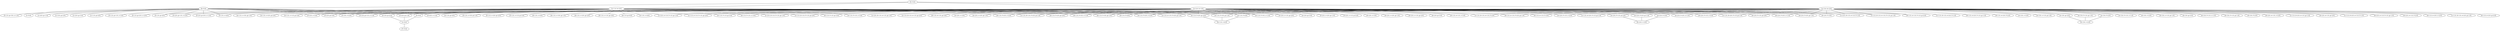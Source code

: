 graph {
	"{S=5.0}" ["state"="{S=5.0}"];
	"{a=3.0, b=2.0}" ["state"="{a=3.0, b=2.0}"];
	"{a=2.0, b=3.0}" ["state"="{a=2.0, b=3.0}"];
	"{a=1.0, b=4.0}" ["state"="{a=1.0, b=4.0}"];
	"{b=5.0}" ["state"="{b=5.0}"];
	"{c=5.0}" ["state"="{c=5.0}"];
	"{c=4.0, g=1.0}" ["state"="{c=4.0, g=1.0}"];
	"{c=3.0, g=2.0}" ["state"="{c=3.0, g=2.0}"];
	"{c=2.0, g=3.0}" ["state"="{c=2.0, g=3.0}"];
	"{c=1.0, g=4.0}" ["state"="{c=1.0, g=4.0}"];
	"{f=1.0, c=4.0}" ["state"="{f=1.0, c=4.0}"];
	"{f=1.0, g=1.0, c=3.0}" ["state"="{f=1.0, g=1.0, c=3.0}"];
	"{f=1.0, g=2.0, c=2.0}" ["state"="{f=1.0, g=2.0, c=2.0}"];
	"{f=1.0, g=3.0, c=1.0}" ["state"="{f=1.0, g=3.0, c=1.0}"];
	"{f=1.0, g=4.0}" ["state"="{f=1.0, g=4.0}"];
	"{f=2.0, c=3.0}" ["state"="{f=2.0, c=3.0}"];
	"{f=2.0, g=1.0, c=2.0}" ["state"="{f=2.0, g=1.0, c=2.0}"];
	"{f=2.0, g=2.0, c=1.0}" ["state"="{f=2.0, g=2.0, c=1.0}"];
	"{f=2.0, g=3.0}" ["state"="{f=2.0, g=3.0}"];
	"{f=3.0, c=2.0}" ["state"="{f=3.0, c=2.0}"];
	"{f=3.0, g=1.0, c=1.0}" ["state"="{f=3.0, g=1.0, c=1.0}"];
	"{f=3.0, g=2.0}" ["state"="{f=3.0, g=2.0}"];
	"{f=4.0, c=1.0}" ["state"="{f=4.0, c=1.0}"];
	"{f=4.0, g=1.0}" ["state"="{f=4.0, g=1.0}"];
	"{f=5.0}" ["state"="{f=5.0}"];
	"{i=5.0}" ["state"="{i=5.0}"];
	"{T=5.0}" ["state"="{T=5.0}"];
	"{d=1.0, c=4.0}" ["state"="{d=1.0, c=4.0}"];
	"{d=1.0, c=3.0, g=1.0}" ["state"="{d=1.0, c=3.0, g=1.0}"];
	"{d=1.0, c=2.0, g=2.0}" ["state"="{d=1.0, c=2.0, g=2.0}"];
	"{d=1.0, c=1.0, g=3.0}" ["state"="{d=1.0, c=1.0, g=3.0}"];
	"{d=1.0, g=4.0}" ["state"="{d=1.0, g=4.0}"];
	"{d=1.0, f=1.0, c=3.0}" ["state"="{d=1.0, f=1.0, c=3.0}"];
	"{c=2.0, d=1.0, f=1.0, g=1.0}" ["state"="{c=2.0, d=1.0, f=1.0, g=1.0}"];
	"{c=1.0, d=1.0, f=1.0, g=2.0}" ["state"="{c=1.0, d=1.0, f=1.0, g=2.0}"];
	"{d=1.0, f=1.0, g=3.0}" ["state"="{d=1.0, f=1.0, g=3.0}"];
	"{d=1.0, f=2.0, c=2.0}" ["state"="{d=1.0, f=2.0, c=2.0}"];
	"{c=1.0, d=1.0, f=2.0, g=1.0}" ["state"="{c=1.0, d=1.0, f=2.0, g=1.0}"];
	"{d=1.0, f=2.0, g=2.0}" ["state"="{d=1.0, f=2.0, g=2.0}"];
	"{d=1.0, f=3.0, c=1.0}" ["state"="{d=1.0, f=3.0, c=1.0}"];
	"{d=1.0, f=3.0, g=1.0}" ["state"="{d=1.0, f=3.0, g=1.0}"];
	"{d=1.0, f=4.0}" ["state"="{d=1.0, f=4.0}"];
	"{e=1.0, c=4.0}" ["state"="{e=1.0, c=4.0}"];
	"{e=1.0, c=3.0, g=1.0}" ["state"="{e=1.0, c=3.0, g=1.0}"];
	"{e=1.0, c=2.0, g=2.0}" ["state"="{e=1.0, c=2.0, g=2.0}"];
	"{e=1.0, c=1.0, g=3.0}" ["state"="{e=1.0, c=1.0, g=3.0}"];
	"{e=1.0, g=4.0}" ["state"="{e=1.0, g=4.0}"];
	"{e=1.0, f=1.0, c=3.0}" ["state"="{e=1.0, f=1.0, c=3.0}"];
	"{c=2.0, e=1.0, f=1.0, g=1.0}" ["state"="{c=2.0, e=1.0, f=1.0, g=1.0}"];
	"{c=1.0, e=1.0, f=1.0, g=2.0}" ["state"="{c=1.0, e=1.0, f=1.0, g=2.0}"];
	"{e=1.0, f=1.0, g=3.0}" ["state"="{e=1.0, f=1.0, g=3.0}"];
	"{e=1.0, f=2.0, c=2.0}" ["state"="{e=1.0, f=2.0, c=2.0}"];
	"{c=1.0, e=1.0, f=2.0, g=1.0}" ["state"="{c=1.0, e=1.0, f=2.0, g=1.0}"];
	"{e=1.0, f=2.0, g=2.0}" ["state"="{e=1.0, f=2.0, g=2.0}"];
	"{e=1.0, f=3.0, c=1.0}" ["state"="{e=1.0, f=3.0, c=1.0}"];
	"{e=1.0, f=3.0, g=1.0}" ["state"="{e=1.0, f=3.0, g=1.0}"];
	"{e=1.0, f=4.0}" ["state"="{e=1.0, f=4.0}"];
	"{f=1.0, c=3.0, g=1.0}" ["state"="{f=1.0, c=3.0, g=1.0}"];
	"{f=1.0, c=2.0, g=2.0}" ["state"="{f=1.0, c=2.0, g=2.0}"];
	"{f=1.0, c=1.0, g=3.0}" ["state"="{f=1.0, c=1.0, g=3.0}"];
	"{h=1.0, i=4.0}" ["state"="{h=1.0, i=4.0}"];
	"{d=2.0, c=3.0}" ["state"="{d=2.0, c=3.0}"];
	"{d=2.0, c=2.0, g=1.0}" ["state"="{d=2.0, c=2.0, g=1.0}"];
	"{d=2.0, c=1.0, g=2.0}" ["state"="{d=2.0, c=1.0, g=2.0}"];
	"{d=2.0, g=3.0}" ["state"="{d=2.0, g=3.0}"];
	"{d=2.0, f=1.0, c=2.0}" ["state"="{d=2.0, f=1.0, c=2.0}"];
	"{c=1.0, d=2.0, f=1.0, g=1.0}" ["state"="{c=1.0, d=2.0, f=1.0, g=1.0}"];
	"{d=2.0, f=1.0, g=2.0}" ["state"="{d=2.0, f=1.0, g=2.0}"];
	"{d=2.0, f=2.0, c=1.0}" ["state"="{d=2.0, f=2.0, c=1.0}"];
	"{d=2.0, f=2.0, g=1.0}" ["state"="{d=2.0, f=2.0, g=1.0}"];
	"{d=2.0, f=3.0}" ["state"="{d=2.0, f=3.0}"];
	"{d=1.0, e=1.0, c=3.0}" ["state"="{d=1.0, e=1.0, c=3.0}"];
	"{c=2.0, d=1.0, e=1.0, g=1.0}" ["state"="{c=2.0, d=1.0, e=1.0, g=1.0}"];
	"{c=1.0, d=1.0, e=1.0, g=2.0}" ["state"="{c=1.0, d=1.0, e=1.0, g=2.0}"];
	"{d=1.0, e=1.0, g=3.0}" ["state"="{d=1.0, e=1.0, g=3.0}"];
	"{c=2.0, d=1.0, e=1.0, f=1.0}" ["state"="{c=2.0, d=1.0, e=1.0, f=1.0}"];
	"{c=1.0, d=1.0, e=1.0, f=1.0, g=1.0}" ["state"="{c=1.0, d=1.0, e=1.0, f=1.0, g=1.0}"];
	"{d=1.0, e=1.0, f=1.0, g=2.0}" ["state"="{d=1.0, e=1.0, f=1.0, g=2.0}"];
	"{c=1.0, d=1.0, e=1.0, f=2.0}" ["state"="{c=1.0, d=1.0, e=1.0, f=2.0}"];
	"{d=1.0, e=1.0, f=2.0, g=1.0}" ["state"="{d=1.0, e=1.0, f=2.0, g=1.0}"];
	"{d=1.0, e=1.0, f=3.0}" ["state"="{d=1.0, e=1.0, f=3.0}"];
	"{e=2.0, c=3.0}" ["state"="{e=2.0, c=3.0}"];
	"{e=2.0, c=2.0, g=1.0}" ["state"="{e=2.0, c=2.0, g=1.0}"];
	"{e=2.0, c=1.0, g=2.0}" ["state"="{e=2.0, c=1.0, g=2.0}"];
	"{e=2.0, g=3.0}" ["state"="{e=2.0, g=3.0}"];
	"{e=2.0, f=1.0, c=2.0}" ["state"="{e=2.0, f=1.0, c=2.0}"];
	"{c=1.0, e=2.0, f=1.0, g=1.0}" ["state"="{c=1.0, e=2.0, f=1.0, g=1.0}"];
	"{e=2.0, f=1.0, g=2.0}" ["state"="{e=2.0, f=1.0, g=2.0}"];
	"{e=2.0, f=2.0, c=1.0}" ["state"="{e=2.0, f=2.0, c=1.0}"];
	"{e=2.0, f=2.0, g=1.0}" ["state"="{e=2.0, f=2.0, g=1.0}"];
	"{e=2.0, f=3.0}" ["state"="{e=2.0, f=3.0}"];
	"{f=2.0, c=2.0, g=1.0}" ["state"="{f=2.0, c=2.0, g=1.0}"];
	"{f=2.0, c=1.0, g=2.0}" ["state"="{f=2.0, c=1.0, g=2.0}"];
	"{h=2.0, i=3.0}" ["state"="{h=2.0, i=3.0}"];
	"{d=3.0, c=2.0}" ["state"="{d=3.0, c=2.0}"];
	"{d=3.0, c=1.0, g=1.0}" ["state"="{d=3.0, c=1.0, g=1.0}"];
	"{d=3.0, g=2.0}" ["state"="{d=3.0, g=2.0}"];
	"{d=3.0, f=1.0, c=1.0}" ["state"="{d=3.0, f=1.0, c=1.0}"];
	"{d=3.0, f=1.0, g=1.0}" ["state"="{d=3.0, f=1.0, g=1.0}"];
	"{d=3.0, f=2.0}" ["state"="{d=3.0, f=2.0}"];
	"{d=2.0, e=1.0, c=2.0}" ["state"="{d=2.0, e=1.0, c=2.0}"];
	"{c=1.0, d=2.0, e=1.0, g=1.0}" ["state"="{c=1.0, d=2.0, e=1.0, g=1.0}"];
	"{d=2.0, e=1.0, g=2.0}" ["state"="{d=2.0, e=1.0, g=2.0}"];
	"{c=1.0, d=2.0, e=1.0, f=1.0}" ["state"="{c=1.0, d=2.0, e=1.0, f=1.0}"];
	"{d=2.0, e=1.0, f=1.0, g=1.0}" ["state"="{d=2.0, e=1.0, f=1.0, g=1.0}"];
	"{d=2.0, e=1.0, f=2.0}" ["state"="{d=2.0, e=1.0, f=2.0}"];
	"{d=1.0, e=2.0, c=2.0}" ["state"="{d=1.0, e=2.0, c=2.0}"];
	"{c=1.0, d=1.0, e=2.0, g=1.0}" ["state"="{c=1.0, d=1.0, e=2.0, g=1.0}"];
	"{d=1.0, e=2.0, g=2.0}" ["state"="{d=1.0, e=2.0, g=2.0}"];
	"{c=1.0, d=1.0, e=2.0, f=1.0}" ["state"="{c=1.0, d=1.0, e=2.0, f=1.0}"];
	"{d=1.0, e=2.0, f=1.0, g=1.0}" ["state"="{d=1.0, e=2.0, f=1.0, g=1.0}"];
	"{d=1.0, e=2.0, f=2.0}" ["state"="{d=1.0, e=2.0, f=2.0}"];
	"{e=3.0, c=2.0}" ["state"="{e=3.0, c=2.0}"];
	"{e=3.0, c=1.0, g=1.0}" ["state"="{e=3.0, c=1.0, g=1.0}"];
	"{e=3.0, g=2.0}" ["state"="{e=3.0, g=2.0}"];
	"{e=3.0, f=1.0, c=1.0}" ["state"="{e=3.0, f=1.0, c=1.0}"];
	"{e=3.0, f=1.0, g=1.0}" ["state"="{e=3.0, f=1.0, g=1.0}"];
	"{e=3.0, f=2.0}" ["state"="{e=3.0, f=2.0}"];
	"{h=3.0, i=2.0}" ["state"="{h=3.0, i=2.0}"];
	"{S=5.0}" -- "{a=3.0, b=2.0}" ;
	"{S=5.0}" -- "{a=2.0, b=3.0}" ;
	"{S=5.0}" -- "{a=1.0, b=4.0}" ;
	"{S=5.0}" -- "{b=5.0}" ;
	"{b=5.0}" -- "{c=5.0}" ;
	"{b=5.0}" -- "{c=4.0, g=1.0}" ;
	"{b=5.0}" -- "{c=3.0, g=2.0}" ;
	"{b=5.0}" -- "{c=2.0, g=3.0}" ;
	"{b=5.0}" -- "{c=1.0, g=4.0}" ;
	"{b=5.0}" -- "{f=1.0, c=4.0}" ;
	"{b=5.0}" -- "{f=1.0, g=1.0, c=3.0}" ;
	"{b=5.0}" -- "{f=1.0, g=2.0, c=2.0}" ;
	"{b=5.0}" -- "{f=1.0, g=3.0, c=1.0}" ;
	"{b=5.0}" -- "{f=1.0, g=4.0}" ;
	"{b=5.0}" -- "{f=2.0, c=3.0}" ;
	"{b=5.0}" -- "{f=2.0, g=1.0, c=2.0}" ;
	"{b=5.0}" -- "{f=2.0, g=2.0, c=1.0}" ;
	"{b=5.0}" -- "{f=2.0, g=3.0}" ;
	"{b=5.0}" -- "{f=3.0, c=2.0}" ;
	"{b=5.0}" -- "{f=3.0, g=1.0, c=1.0}" ;
	"{b=5.0}" -- "{f=3.0, g=2.0}" ;
	"{b=5.0}" -- "{f=4.0, c=1.0}" ;
	"{b=5.0}" -- "{f=4.0, g=1.0}" ;
	"{b=5.0}" -- "{f=5.0}" ;
	"{f=5.0}" -- "{i=5.0}" ;
	"{i=5.0}" -- "{T=5.0}" ;
	"{f=4.0, g=1.0}" -- "{i=5.0}" ;
	"{f=3.0, g=2.0}" -- "{i=5.0}" ;
	"{a=1.0, b=4.0}" -- "{d=1.0, c=4.0}" ;
	"{a=1.0, b=4.0}" -- "{d=1.0, c=3.0, g=1.0}" ;
	"{a=1.0, b=4.0}" -- "{d=1.0, c=2.0, g=2.0}" ;
	"{a=1.0, b=4.0}" -- "{d=1.0, c=1.0, g=3.0}" ;
	"{a=1.0, b=4.0}" -- "{d=1.0, g=4.0}" ;
	"{a=1.0, b=4.0}" -- "{d=1.0, f=1.0, c=3.0}" ;
	"{a=1.0, b=4.0}" -- "{c=2.0, d=1.0, f=1.0, g=1.0}" ;
	"{a=1.0, b=4.0}" -- "{c=1.0, d=1.0, f=1.0, g=2.0}" ;
	"{a=1.0, b=4.0}" -- "{d=1.0, f=1.0, g=3.0}" ;
	"{a=1.0, b=4.0}" -- "{d=1.0, f=2.0, c=2.0}" ;
	"{a=1.0, b=4.0}" -- "{c=1.0, d=1.0, f=2.0, g=1.0}" ;
	"{a=1.0, b=4.0}" -- "{d=1.0, f=2.0, g=2.0}" ;
	"{a=1.0, b=4.0}" -- "{d=1.0, f=3.0, c=1.0}" ;
	"{a=1.0, b=4.0}" -- "{d=1.0, f=3.0, g=1.0}" ;
	"{a=1.0, b=4.0}" -- "{d=1.0, f=4.0}" ;
	"{a=1.0, b=4.0}" -- "{e=1.0, c=4.0}" ;
	"{a=1.0, b=4.0}" -- "{e=1.0, c=3.0, g=1.0}" ;
	"{a=1.0, b=4.0}" -- "{e=1.0, c=2.0, g=2.0}" ;
	"{a=1.0, b=4.0}" -- "{e=1.0, c=1.0, g=3.0}" ;
	"{a=1.0, b=4.0}" -- "{e=1.0, g=4.0}" ;
	"{a=1.0, b=4.0}" -- "{e=1.0, f=1.0, c=3.0}" ;
	"{a=1.0, b=4.0}" -- "{c=2.0, e=1.0, f=1.0, g=1.0}" ;
	"{a=1.0, b=4.0}" -- "{c=1.0, e=1.0, f=1.0, g=2.0}" ;
	"{a=1.0, b=4.0}" -- "{e=1.0, f=1.0, g=3.0}" ;
	"{a=1.0, b=4.0}" -- "{e=1.0, f=2.0, c=2.0}" ;
	"{a=1.0, b=4.0}" -- "{c=1.0, e=1.0, f=2.0, g=1.0}" ;
	"{a=1.0, b=4.0}" -- "{e=1.0, f=2.0, g=2.0}" ;
	"{a=1.0, b=4.0}" -- "{e=1.0, f=3.0, c=1.0}" ;
	"{a=1.0, b=4.0}" -- "{e=1.0, f=3.0, g=1.0}" ;
	"{a=1.0, b=4.0}" -- "{e=1.0, f=4.0}" ;
	"{a=1.0, b=4.0}" -- "{f=1.0, c=4.0}" ;
	"{a=1.0, b=4.0}" -- "{f=1.0, c=3.0, g=1.0}" ;
	"{a=1.0, b=4.0}" -- "{f=1.0, c=2.0, g=2.0}" ;
	"{a=1.0, b=4.0}" -- "{f=1.0, c=1.0, g=3.0}" ;
	"{a=1.0, b=4.0}" -- "{f=1.0, g=4.0}" ;
	"{a=1.0, b=4.0}" -- "{f=2.0, c=3.0}" ;
	"{a=1.0, b=4.0}" -- "{f=2.0, g=1.0, c=2.0}" ;
	"{a=1.0, b=4.0}" -- "{f=2.0, g=2.0, c=1.0}" ;
	"{a=1.0, b=4.0}" -- "{f=2.0, g=3.0}" ;
	"{a=1.0, b=4.0}" -- "{f=3.0, c=2.0}" ;
	"{a=1.0, b=4.0}" -- "{f=3.0, g=1.0, c=1.0}" ;
	"{a=1.0, b=4.0}" -- "{f=3.0, g=2.0}" ;
	"{a=1.0, b=4.0}" -- "{f=4.0, c=1.0}" ;
	"{a=1.0, b=4.0}" -- "{f=4.0, g=1.0}" ;
	"{a=1.0, b=4.0}" -- "{f=5.0}" ;
	"{e=1.0, f=4.0}" -- "{h=1.0, i=4.0}" ;
	"{e=1.0, f=3.0, g=1.0}" -- "{h=1.0, i=4.0}" ;
	"{e=1.0, f=2.0, g=2.0}" -- "{h=1.0, i=4.0}" ;
	"{a=2.0, b=3.0}" -- "{d=2.0, c=3.0}" ;
	"{a=2.0, b=3.0}" -- "{d=2.0, c=2.0, g=1.0}" ;
	"{a=2.0, b=3.0}" -- "{d=2.0, c=1.0, g=2.0}" ;
	"{a=2.0, b=3.0}" -- "{d=2.0, g=3.0}" ;
	"{a=2.0, b=3.0}" -- "{d=2.0, f=1.0, c=2.0}" ;
	"{a=2.0, b=3.0}" -- "{c=1.0, d=2.0, f=1.0, g=1.0}" ;
	"{a=2.0, b=3.0}" -- "{d=2.0, f=1.0, g=2.0}" ;
	"{a=2.0, b=3.0}" -- "{d=2.0, f=2.0, c=1.0}" ;
	"{a=2.0, b=3.0}" -- "{d=2.0, f=2.0, g=1.0}" ;
	"{a=2.0, b=3.0}" -- "{d=2.0, f=3.0}" ;
	"{a=2.0, b=3.0}" -- "{d=1.0, e=1.0, c=3.0}" ;
	"{a=2.0, b=3.0}" -- "{c=2.0, d=1.0, e=1.0, g=1.0}" ;
	"{a=2.0, b=3.0}" -- "{c=1.0, d=1.0, e=1.0, g=2.0}" ;
	"{a=2.0, b=3.0}" -- "{d=1.0, e=1.0, g=3.0}" ;
	"{a=2.0, b=3.0}" -- "{c=2.0, d=1.0, e=1.0, f=1.0}" ;
	"{a=2.0, b=3.0}" -- "{c=1.0, d=1.0, e=1.0, f=1.0, g=1.0}" ;
	"{a=2.0, b=3.0}" -- "{d=1.0, e=1.0, f=1.0, g=2.0}" ;
	"{a=2.0, b=3.0}" -- "{c=1.0, d=1.0, e=1.0, f=2.0}" ;
	"{a=2.0, b=3.0}" -- "{d=1.0, e=1.0, f=2.0, g=1.0}" ;
	"{a=2.0, b=3.0}" -- "{d=1.0, e=1.0, f=3.0}" ;
	"{a=2.0, b=3.0}" -- "{e=2.0, c=3.0}" ;
	"{a=2.0, b=3.0}" -- "{e=2.0, c=2.0, g=1.0}" ;
	"{a=2.0, b=3.0}" -- "{e=2.0, c=1.0, g=2.0}" ;
	"{a=2.0, b=3.0}" -- "{e=2.0, g=3.0}" ;
	"{a=2.0, b=3.0}" -- "{e=2.0, f=1.0, c=2.0}" ;
	"{a=2.0, b=3.0}" -- "{c=1.0, e=2.0, f=1.0, g=1.0}" ;
	"{a=2.0, b=3.0}" -- "{e=2.0, f=1.0, g=2.0}" ;
	"{a=2.0, b=3.0}" -- "{e=2.0, f=2.0, c=1.0}" ;
	"{a=2.0, b=3.0}" -- "{e=2.0, f=2.0, g=1.0}" ;
	"{a=2.0, b=3.0}" -- "{e=2.0, f=3.0}" ;
	"{a=2.0, b=3.0}" -- "{d=1.0, f=1.0, c=3.0}" ;
	"{a=2.0, b=3.0}" -- "{c=2.0, d=1.0, f=1.0, g=1.0}" ;
	"{a=2.0, b=3.0}" -- "{c=1.0, d=1.0, f=1.0, g=2.0}" ;
	"{a=2.0, b=3.0}" -- "{d=1.0, f=1.0, g=3.0}" ;
	"{a=2.0, b=3.0}" -- "{d=1.0, f=2.0, c=2.0}" ;
	"{a=2.0, b=3.0}" -- "{c=1.0, d=1.0, f=2.0, g=1.0}" ;
	"{a=2.0, b=3.0}" -- "{d=1.0, f=2.0, g=2.0}" ;
	"{a=2.0, b=3.0}" -- "{d=1.0, f=3.0, c=1.0}" ;
	"{a=2.0, b=3.0}" -- "{d=1.0, f=3.0, g=1.0}" ;
	"{a=2.0, b=3.0}" -- "{d=1.0, f=4.0}" ;
	"{a=2.0, b=3.0}" -- "{e=1.0, f=1.0, c=3.0}" ;
	"{a=2.0, b=3.0}" -- "{c=2.0, e=1.0, f=1.0, g=1.0}" ;
	"{a=2.0, b=3.0}" -- "{c=1.0, e=1.0, f=1.0, g=2.0}" ;
	"{a=2.0, b=3.0}" -- "{e=1.0, f=1.0, g=3.0}" ;
	"{a=2.0, b=3.0}" -- "{e=1.0, f=2.0, c=2.0}" ;
	"{a=2.0, b=3.0}" -- "{c=1.0, e=1.0, f=2.0, g=1.0}" ;
	"{a=2.0, b=3.0}" -- "{e=1.0, f=2.0, g=2.0}" ;
	"{a=2.0, b=3.0}" -- "{e=1.0, f=3.0, c=1.0}" ;
	"{a=2.0, b=3.0}" -- "{e=1.0, f=3.0, g=1.0}" ;
	"{a=2.0, b=3.0}" -- "{e=1.0, f=4.0}" ;
	"{a=2.0, b=3.0}" -- "{f=2.0, c=3.0}" ;
	"{a=2.0, b=3.0}" -- "{f=2.0, c=2.0, g=1.0}" ;
	"{a=2.0, b=3.0}" -- "{f=2.0, c=1.0, g=2.0}" ;
	"{a=2.0, b=3.0}" -- "{f=2.0, g=3.0}" ;
	"{a=2.0, b=3.0}" -- "{f=3.0, c=2.0}" ;
	"{a=2.0, b=3.0}" -- "{f=3.0, g=1.0, c=1.0}" ;
	"{a=2.0, b=3.0}" -- "{f=3.0, g=2.0}" ;
	"{a=2.0, b=3.0}" -- "{f=4.0, c=1.0}" ;
	"{a=2.0, b=3.0}" -- "{f=4.0, g=1.0}" ;
	"{a=2.0, b=3.0}" -- "{f=5.0}" ;
	"{e=2.0, f=3.0}" -- "{h=2.0, i=3.0}" ;
	"{e=2.0, f=2.0, g=1.0}" -- "{h=2.0, i=3.0}" ;
	"{e=2.0, f=1.0, g=2.0}" -- "{h=2.0, i=3.0}" ;
	"{a=3.0, b=2.0}" -- "{d=3.0, c=2.0}" ;
	"{a=3.0, b=2.0}" -- "{d=3.0, c=1.0, g=1.0}" ;
	"{a=3.0, b=2.0}" -- "{d=3.0, g=2.0}" ;
	"{a=3.0, b=2.0}" -- "{d=3.0, f=1.0, c=1.0}" ;
	"{a=3.0, b=2.0}" -- "{d=3.0, f=1.0, g=1.0}" ;
	"{a=3.0, b=2.0}" -- "{d=3.0, f=2.0}" ;
	"{a=3.0, b=2.0}" -- "{d=2.0, e=1.0, c=2.0}" ;
	"{a=3.0, b=2.0}" -- "{c=1.0, d=2.0, e=1.0, g=1.0}" ;
	"{a=3.0, b=2.0}" -- "{d=2.0, e=1.0, g=2.0}" ;
	"{a=3.0, b=2.0}" -- "{c=1.0, d=2.0, e=1.0, f=1.0}" ;
	"{a=3.0, b=2.0}" -- "{d=2.0, e=1.0, f=1.0, g=1.0}" ;
	"{a=3.0, b=2.0}" -- "{d=2.0, e=1.0, f=2.0}" ;
	"{a=3.0, b=2.0}" -- "{d=1.0, e=2.0, c=2.0}" ;
	"{a=3.0, b=2.0}" -- "{c=1.0, d=1.0, e=2.0, g=1.0}" ;
	"{a=3.0, b=2.0}" -- "{d=1.0, e=2.0, g=2.0}" ;
	"{a=3.0, b=2.0}" -- "{c=1.0, d=1.0, e=2.0, f=1.0}" ;
	"{a=3.0, b=2.0}" -- "{d=1.0, e=2.0, f=1.0, g=1.0}" ;
	"{a=3.0, b=2.0}" -- "{d=1.0, e=2.0, f=2.0}" ;
	"{a=3.0, b=2.0}" -- "{e=3.0, c=2.0}" ;
	"{a=3.0, b=2.0}" -- "{e=3.0, c=1.0, g=1.0}" ;
	"{a=3.0, b=2.0}" -- "{e=3.0, g=2.0}" ;
	"{a=3.0, b=2.0}" -- "{e=3.0, f=1.0, c=1.0}" ;
	"{a=3.0, b=2.0}" -- "{e=3.0, f=1.0, g=1.0}" ;
	"{a=3.0, b=2.0}" -- "{e=3.0, f=2.0}" ;
	"{a=3.0, b=2.0}" -- "{d=2.0, f=1.0, c=2.0}" ;
	"{a=3.0, b=2.0}" -- "{c=1.0, d=2.0, f=1.0, g=1.0}" ;
	"{a=3.0, b=2.0}" -- "{d=2.0, f=1.0, g=2.0}" ;
	"{a=3.0, b=2.0}" -- "{d=2.0, f=2.0, c=1.0}" ;
	"{a=3.0, b=2.0}" -- "{d=2.0, f=2.0, g=1.0}" ;
	"{a=3.0, b=2.0}" -- "{d=2.0, f=3.0}" ;
	"{a=3.0, b=2.0}" -- "{c=2.0, d=1.0, e=1.0, f=1.0}" ;
	"{a=3.0, b=2.0}" -- "{c=1.0, d=1.0, e=1.0, f=1.0, g=1.0}" ;
	"{a=3.0, b=2.0}" -- "{d=1.0, e=1.0, f=1.0, g=2.0}" ;
	"{a=3.0, b=2.0}" -- "{c=1.0, d=1.0, e=1.0, f=2.0}" ;
	"{a=3.0, b=2.0}" -- "{d=1.0, e=1.0, f=2.0, g=1.0}" ;
	"{a=3.0, b=2.0}" -- "{d=1.0, e=1.0, f=3.0}" ;
	"{a=3.0, b=2.0}" -- "{e=2.0, f=1.0, c=2.0}" ;
	"{a=3.0, b=2.0}" -- "{c=1.0, e=2.0, f=1.0, g=1.0}" ;
	"{a=3.0, b=2.0}" -- "{e=2.0, f=1.0, g=2.0}" ;
	"{a=3.0, b=2.0}" -- "{e=2.0, f=2.0, c=1.0}" ;
	"{a=3.0, b=2.0}" -- "{e=2.0, f=2.0, g=1.0}" ;
	"{a=3.0, b=2.0}" -- "{e=2.0, f=3.0}" ;
	"{a=3.0, b=2.0}" -- "{d=1.0, f=2.0, c=2.0}" ;
	"{a=3.0, b=2.0}" -- "{c=1.0, d=1.0, f=2.0, g=1.0}" ;
	"{a=3.0, b=2.0}" -- "{d=1.0, f=2.0, g=2.0}" ;
	"{a=3.0, b=2.0}" -- "{d=1.0, f=3.0, c=1.0}" ;
	"{a=3.0, b=2.0}" -- "{d=1.0, f=3.0, g=1.0}" ;
	"{a=3.0, b=2.0}" -- "{d=1.0, f=4.0}" ;
	"{a=3.0, b=2.0}" -- "{e=1.0, f=2.0, c=2.0}" ;
	"{a=3.0, b=2.0}" -- "{c=1.0, e=1.0, f=2.0, g=1.0}" ;
	"{a=3.0, b=2.0}" -- "{e=1.0, f=2.0, g=2.0}" ;
	"{a=3.0, b=2.0}" -- "{e=1.0, f=3.0, c=1.0}" ;
	"{a=3.0, b=2.0}" -- "{e=1.0, f=3.0, g=1.0}" ;
	"{a=3.0, b=2.0}" -- "{e=1.0, f=4.0}" ;
	"{e=3.0, f=2.0}" -- "{h=3.0, i=2.0}" ;
	"{e=3.0, f=1.0, g=1.0}" -- "{h=3.0, i=2.0}" ;
	"{e=3.0, g=2.0}" -- "{h=3.0, i=2.0}" ;
}
